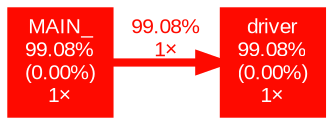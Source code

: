 digraph {
	graph [rankdir=LR, ranksep=0.25, fontname=Arial, nodesep=0.125];
	node [fontname=Arial, style=filled, height=0, width=0, shape=box, fontcolor=white];
	edge [fontname=Arial];
	"MAIN_" [color="#fe0a00", fontcolor="#ffffff", fontsize="10.00", label="MAIN_\n99.08%\n(0.00%)\n1×"];
	"MAIN_" -> driver [color="#fe0a00", label="99.08%\n1×", arrowsize="1.00", fontsize="10.00", fontcolor="#fe0a00", labeldistance="3.96", penwidth="3.96"];
	driver [color="#fe0a00", fontcolor="#ffffff", fontsize="10.00", label="driver\n99.08%\n(0.00%)\n1×"];
}
